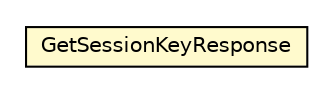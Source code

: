 #!/usr/local/bin/dot
#
# Class diagram 
# Generated by UMLGraph version R5_6-24-gf6e263 (http://www.umlgraph.org/)
#

digraph G {
	edge [fontname="Helvetica",fontsize=10,labelfontname="Helvetica",labelfontsize=10];
	node [fontname="Helvetica",fontsize=10,shape=plaintext];
	nodesep=0.25;
	ranksep=0.5;
	// org.universAAL.commerce.ustore.tools.GetSessionKeyResponse
	c4246997 [label=<<table title="org.universAAL.commerce.ustore.tools.GetSessionKeyResponse" border="0" cellborder="1" cellspacing="0" cellpadding="2" port="p" bgcolor="lemonChiffon" href="./GetSessionKeyResponse.html">
		<tr><td><table border="0" cellspacing="0" cellpadding="1">
<tr><td align="center" balign="center"> GetSessionKeyResponse </td></tr>
		</table></td></tr>
		</table>>, URL="./GetSessionKeyResponse.html", fontname="Helvetica", fontcolor="black", fontsize=10.0];
}

